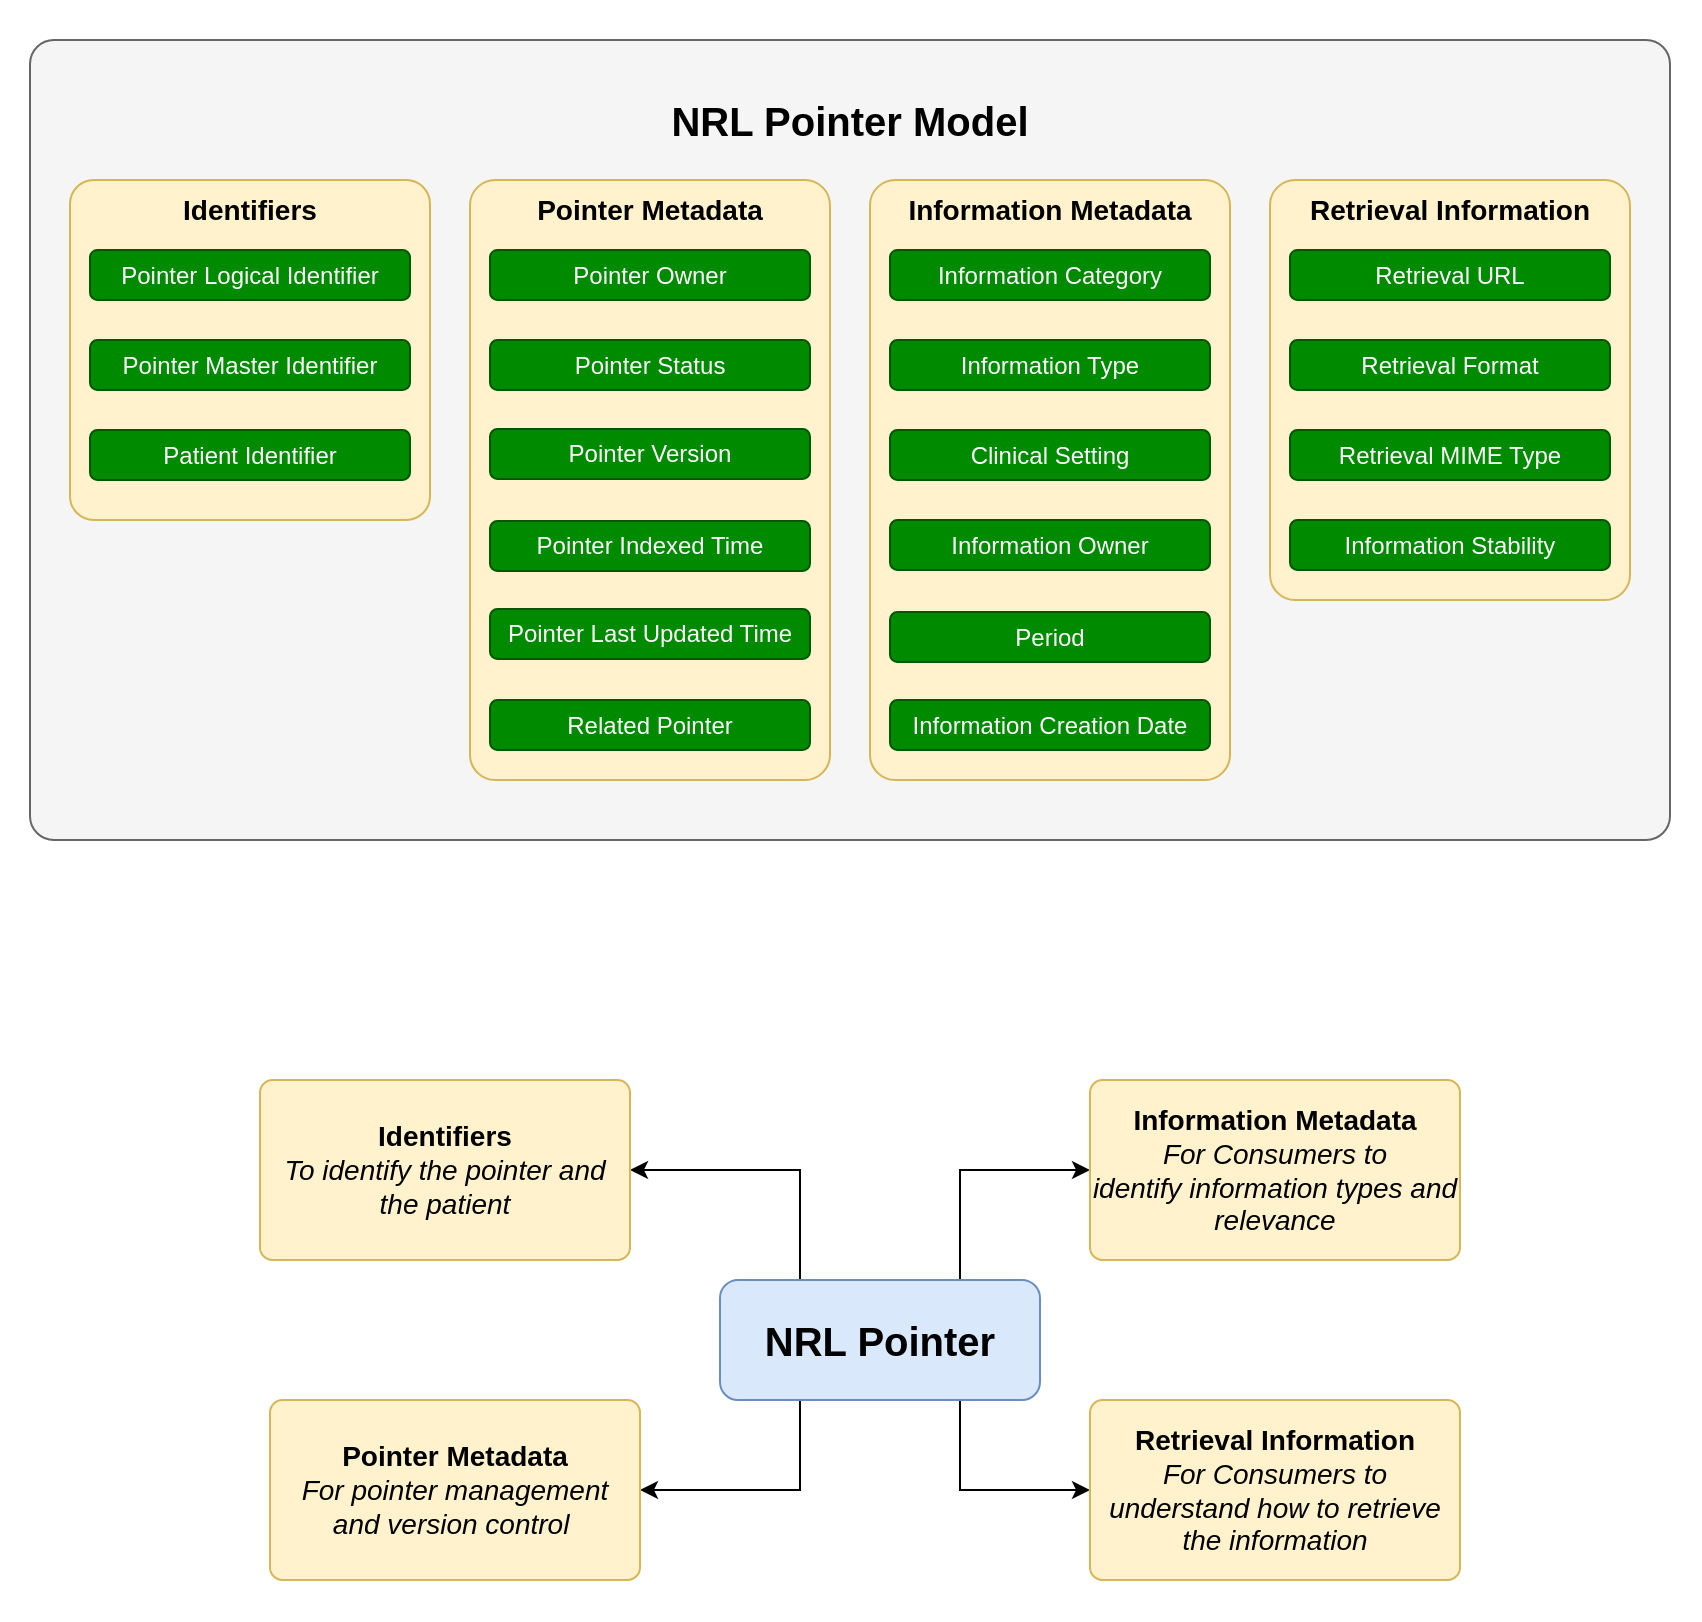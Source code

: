 <mxfile version="12.4.2" type="device" pages="1"><diagram id="Kpla5HgMXnqDndsYYsaS" name="Page-1"><mxGraphModel dx="1038" dy="616" grid="1" gridSize="10" guides="1" tooltips="1" connect="1" arrows="1" fold="1" page="1" pageScale="1" pageWidth="850" pageHeight="1100" math="0" shadow="0"><root><mxCell id="0"/><mxCell id="1" parent="0"/><mxCell id="X_oKOAFydazqZAPDxa_Q-35" value="" style="rounded=0;whiteSpace=wrap;html=1;fontSize=14;strokeColor=none;" vertex="1" parent="1"><mxGeometry x="100" y="520" width="660" height="310" as="geometry"/></mxCell><mxCell id="X_oKOAFydazqZAPDxa_Q-43" style="edgeStyle=orthogonalEdgeStyle;rounded=0;orthogonalLoop=1;jettySize=auto;html=1;exitX=0.25;exitY=0;exitDx=0;exitDy=0;entryX=1;entryY=0.5;entryDx=0;entryDy=0;fontSize=14;" edge="1" parent="1" source="X_oKOAFydazqZAPDxa_Q-42" target="X_oKOAFydazqZAPDxa_Q-38"><mxGeometry relative="1" as="geometry"/></mxCell><mxCell id="X_oKOAFydazqZAPDxa_Q-45" style="edgeStyle=orthogonalEdgeStyle;rounded=0;orthogonalLoop=1;jettySize=auto;html=1;exitX=0.75;exitY=0;exitDx=0;exitDy=0;entryX=0;entryY=0.5;entryDx=0;entryDy=0;fontSize=14;" edge="1" parent="1" source="X_oKOAFydazqZAPDxa_Q-42" target="X_oKOAFydazqZAPDxa_Q-40"><mxGeometry relative="1" as="geometry"/></mxCell><mxCell id="X_oKOAFydazqZAPDxa_Q-46" style="edgeStyle=orthogonalEdgeStyle;rounded=0;orthogonalLoop=1;jettySize=auto;html=1;exitX=0.75;exitY=1;exitDx=0;exitDy=0;fontSize=14;" edge="1" parent="1" source="X_oKOAFydazqZAPDxa_Q-42" target="X_oKOAFydazqZAPDxa_Q-41"><mxGeometry relative="1" as="geometry"/></mxCell><mxCell id="X_oKOAFydazqZAPDxa_Q-47" style="edgeStyle=orthogonalEdgeStyle;rounded=0;orthogonalLoop=1;jettySize=auto;html=1;exitX=0.25;exitY=1;exitDx=0;exitDy=0;entryX=1;entryY=0.5;entryDx=0;entryDy=0;fontSize=14;" edge="1" parent="1" source="X_oKOAFydazqZAPDxa_Q-42" target="X_oKOAFydazqZAPDxa_Q-39"><mxGeometry relative="1" as="geometry"/></mxCell><mxCell id="X_oKOAFydazqZAPDxa_Q-42" value="" style="rounded=1;whiteSpace=wrap;html=1;fontSize=14;fillColor=#dae8fc;strokeColor=#6c8ebf;" vertex="1" parent="1"><mxGeometry x="360" y="660" width="160" height="60" as="geometry"/></mxCell><mxCell id="X_oKOAFydazqZAPDxa_Q-31" value="" style="rounded=0;whiteSpace=wrap;html=1;fontSize=14;strokeColor=none;" vertex="1" parent="1"><mxGeometry y="20" width="850" height="440" as="geometry"/></mxCell><mxCell id="X_oKOAFydazqZAPDxa_Q-1" value="" style="rounded=1;whiteSpace=wrap;html=1;arcSize=3;fillColor=#f5f5f5;strokeColor=#666666;fontColor=#333333;" vertex="1" parent="1"><mxGeometry x="15" y="40" width="820" height="400" as="geometry"/></mxCell><mxCell id="X_oKOAFydazqZAPDxa_Q-3" value="NRL Pointer Model" style="text;html=1;strokeColor=none;fillColor=none;align=center;verticalAlign=middle;whiteSpace=wrap;rounded=0;fontSize=20;fontStyle=1" vertex="1" parent="1"><mxGeometry x="305" y="70" width="240" height="20" as="geometry"/></mxCell><mxCell id="X_oKOAFydazqZAPDxa_Q-2" value="Identifiers" style="rounded=1;whiteSpace=wrap;html=1;arcSize=7;fillColor=#fff2cc;strokeColor=#d6b656;verticalAlign=top;fontStyle=1;fontSize=14;" vertex="1" parent="1"><mxGeometry x="35" y="110" width="180" height="170" as="geometry"/></mxCell><mxCell id="X_oKOAFydazqZAPDxa_Q-4" value="Pointer Logical Identifier" style="rounded=1;whiteSpace=wrap;html=1;fillColor=#008a00;strokeColor=#005700;fontColor=#ffffff;" vertex="1" parent="1"><mxGeometry x="45" y="145" width="160" height="25" as="geometry"/></mxCell><mxCell id="X_oKOAFydazqZAPDxa_Q-9" value="Pointer Master Identifier" style="rounded=1;whiteSpace=wrap;html=1;fillColor=#008a00;strokeColor=#005700;fontColor=#ffffff;" vertex="1" parent="1"><mxGeometry x="45" y="190" width="160" height="25" as="geometry"/></mxCell><mxCell id="X_oKOAFydazqZAPDxa_Q-10" value="Patient Identifier" style="rounded=1;whiteSpace=wrap;html=1;fillColor=#008a00;strokeColor=#005700;fontColor=#ffffff;" vertex="1" parent="1"><mxGeometry x="45" y="235" width="160" height="25" as="geometry"/></mxCell><mxCell id="X_oKOAFydazqZAPDxa_Q-6" value="Pointer Metadata" style="rounded=1;whiteSpace=wrap;html=1;arcSize=7;fillColor=#fff2cc;strokeColor=#d6b656;verticalAlign=top;fontStyle=1;fontSize=14;" vertex="1" parent="1"><mxGeometry x="235" y="110" width="180" height="300" as="geometry"/></mxCell><mxCell id="X_oKOAFydazqZAPDxa_Q-20" value="Pointer Owner" style="rounded=1;whiteSpace=wrap;html=1;fillColor=#008a00;strokeColor=#005700;fontColor=#ffffff;" vertex="1" parent="1"><mxGeometry x="245" y="145" width="160" height="25" as="geometry"/></mxCell><mxCell id="X_oKOAFydazqZAPDxa_Q-22" value="Pointer Version" style="rounded=1;whiteSpace=wrap;html=1;fillColor=#008a00;strokeColor=#005700;fontColor=#ffffff;" vertex="1" parent="1"><mxGeometry x="245" y="234.5" width="160" height="25" as="geometry"/></mxCell><mxCell id="X_oKOAFydazqZAPDxa_Q-23" value="Pointer Last Updated Time" style="rounded=1;whiteSpace=wrap;html=1;fillColor=#008a00;strokeColor=#005700;fontColor=#ffffff;" vertex="1" parent="1"><mxGeometry x="245" y="324.5" width="160" height="25" as="geometry"/></mxCell><mxCell id="X_oKOAFydazqZAPDxa_Q-24" value="Pointer Indexed Time" style="rounded=1;whiteSpace=wrap;html=1;fillColor=#008a00;strokeColor=#005700;fontColor=#ffffff;" vertex="1" parent="1"><mxGeometry x="245" y="280.5" width="160" height="25" as="geometry"/></mxCell><mxCell id="X_oKOAFydazqZAPDxa_Q-25" value="Related Pointer" style="rounded=1;whiteSpace=wrap;html=1;fillColor=#008a00;strokeColor=#005700;fontColor=#ffffff;" vertex="1" parent="1"><mxGeometry x="245" y="370" width="160" height="25" as="geometry"/></mxCell><mxCell id="X_oKOAFydazqZAPDxa_Q-7" value="Information Metadata" style="rounded=1;whiteSpace=wrap;html=1;arcSize=7;fillColor=#fff2cc;strokeColor=#d6b656;verticalAlign=top;fontStyle=1;fontSize=14;" vertex="1" parent="1"><mxGeometry x="435" y="110" width="180" height="300" as="geometry"/></mxCell><mxCell id="X_oKOAFydazqZAPDxa_Q-11" value="Information Type" style="rounded=1;whiteSpace=wrap;html=1;fillColor=#008a00;strokeColor=#005700;fontColor=#ffffff;" vertex="1" parent="1"><mxGeometry x="445" y="190" width="160" height="25" as="geometry"/></mxCell><mxCell id="X_oKOAFydazqZAPDxa_Q-12" value="Information Category" style="rounded=1;whiteSpace=wrap;html=1;fillColor=#008a00;strokeColor=#005700;fontColor=#ffffff;" vertex="1" parent="1"><mxGeometry x="445" y="145" width="160" height="25" as="geometry"/></mxCell><mxCell id="X_oKOAFydazqZAPDxa_Q-13" value="Clinical Setting" style="rounded=1;whiteSpace=wrap;html=1;fillColor=#008a00;strokeColor=#005700;fontColor=#ffffff;" vertex="1" parent="1"><mxGeometry x="445" y="235" width="160" height="25" as="geometry"/></mxCell><mxCell id="X_oKOAFydazqZAPDxa_Q-14" value="Period" style="rounded=1;whiteSpace=wrap;html=1;fillColor=#008a00;strokeColor=#005700;fontColor=#ffffff;" vertex="1" parent="1"><mxGeometry x="445" y="326" width="160" height="25" as="geometry"/></mxCell><mxCell id="X_oKOAFydazqZAPDxa_Q-19" value="Information Creation Date" style="rounded=1;whiteSpace=wrap;html=1;fillColor=#008a00;strokeColor=#005700;fontColor=#ffffff;" vertex="1" parent="1"><mxGeometry x="445" y="370" width="160" height="25" as="geometry"/></mxCell><mxCell id="X_oKOAFydazqZAPDxa_Q-21" value="Information Owner" style="rounded=1;whiteSpace=wrap;html=1;fillColor=#008a00;strokeColor=#005700;fontColor=#ffffff;" vertex="1" parent="1"><mxGeometry x="445" y="280" width="160" height="25" as="geometry"/></mxCell><mxCell id="X_oKOAFydazqZAPDxa_Q-8" value="Retrieval Information" style="rounded=1;whiteSpace=wrap;html=1;arcSize=7;fillColor=#fff2cc;strokeColor=#d6b656;verticalAlign=top;fontStyle=1;fontSize=14;" vertex="1" parent="1"><mxGeometry x="635" y="110" width="180" height="210" as="geometry"/></mxCell><mxCell id="X_oKOAFydazqZAPDxa_Q-15" value="Retrieval URL" style="rounded=1;whiteSpace=wrap;html=1;fillColor=#008a00;strokeColor=#005700;fontColor=#ffffff;" vertex="1" parent="1"><mxGeometry x="645" y="145" width="160" height="25" as="geometry"/></mxCell><mxCell id="X_oKOAFydazqZAPDxa_Q-16" value="Retrieval Format" style="rounded=1;whiteSpace=wrap;html=1;fillColor=#008a00;strokeColor=#005700;fontColor=#ffffff;" vertex="1" parent="1"><mxGeometry x="645" y="190" width="160" height="25" as="geometry"/></mxCell><mxCell id="X_oKOAFydazqZAPDxa_Q-17" value="Retrieval MIME Type" style="rounded=1;whiteSpace=wrap;html=1;fillColor=#008a00;strokeColor=#005700;fontColor=#ffffff;" vertex="1" parent="1"><mxGeometry x="645" y="235" width="160" height="25" as="geometry"/></mxCell><mxCell id="X_oKOAFydazqZAPDxa_Q-18" value="Information Stability" style="rounded=1;whiteSpace=wrap;html=1;fillColor=#008a00;strokeColor=#005700;fontColor=#ffffff;" vertex="1" parent="1"><mxGeometry x="645" y="280" width="160" height="25" as="geometry"/></mxCell><mxCell id="X_oKOAFydazqZAPDxa_Q-32" value="Pointer Status" style="rounded=1;whiteSpace=wrap;html=1;fillColor=#008a00;strokeColor=#005700;fontColor=#ffffff;" vertex="1" parent="1"><mxGeometry x="245" y="190" width="160" height="25" as="geometry"/></mxCell><mxCell id="X_oKOAFydazqZAPDxa_Q-37" value="NRL Pointer" style="text;html=1;strokeColor=none;fillColor=none;align=center;verticalAlign=middle;whiteSpace=wrap;rounded=0;fontSize=20;fontStyle=1" vertex="1" parent="1"><mxGeometry x="320" y="680" width="240" height="20" as="geometry"/></mxCell><mxCell id="X_oKOAFydazqZAPDxa_Q-38" value="Identifiers&lt;br&gt;&lt;span style=&quot;font-weight: 400&quot;&gt;&lt;i&gt;To identify the pointer and the patient&lt;/i&gt;&lt;/span&gt;" style="rounded=1;whiteSpace=wrap;html=1;arcSize=7;fillColor=#fff2cc;strokeColor=#d6b656;verticalAlign=middle;fontStyle=1;fontSize=14;" vertex="1" parent="1"><mxGeometry x="130" y="560" width="185" height="90" as="geometry"/></mxCell><mxCell id="X_oKOAFydazqZAPDxa_Q-39" value="Pointer Metadata&lt;br&gt;&lt;span style=&quot;font-weight: 400&quot;&gt;&lt;i&gt;For pointer management &lt;br&gt;and version control&amp;nbsp;&lt;/i&gt;&lt;/span&gt;" style="rounded=1;whiteSpace=wrap;html=1;arcSize=7;fillColor=#fff2cc;strokeColor=#d6b656;verticalAlign=middle;fontStyle=1;fontSize=14;" vertex="1" parent="1"><mxGeometry x="135" y="720" width="185" height="90" as="geometry"/></mxCell><mxCell id="X_oKOAFydazqZAPDxa_Q-40" value="Information Metadata&lt;br&gt;&lt;span style=&quot;font-weight: 400&quot;&gt;&lt;i&gt;For Consumers to identify&amp;nbsp;information types and relevance&lt;/i&gt;&lt;/span&gt;" style="rounded=1;whiteSpace=wrap;html=1;arcSize=7;fillColor=#fff2cc;strokeColor=#d6b656;verticalAlign=middle;fontStyle=1;fontSize=14;" vertex="1" parent="1"><mxGeometry x="545" y="560" width="185" height="90" as="geometry"/></mxCell><mxCell id="X_oKOAFydazqZAPDxa_Q-41" value="Retrieval Information&lt;br&gt;&lt;span style=&quot;font-weight: 400&quot;&gt;&lt;i&gt;For Consumers to understand how to retrieve the information&lt;/i&gt;&lt;/span&gt;" style="rounded=1;whiteSpace=wrap;html=1;arcSize=7;fillColor=#fff2cc;strokeColor=#d6b656;verticalAlign=middle;fontStyle=1;fontSize=14;" vertex="1" parent="1"><mxGeometry x="545" y="720" width="185" height="90" as="geometry"/></mxCell></root></mxGraphModel></diagram></mxfile>